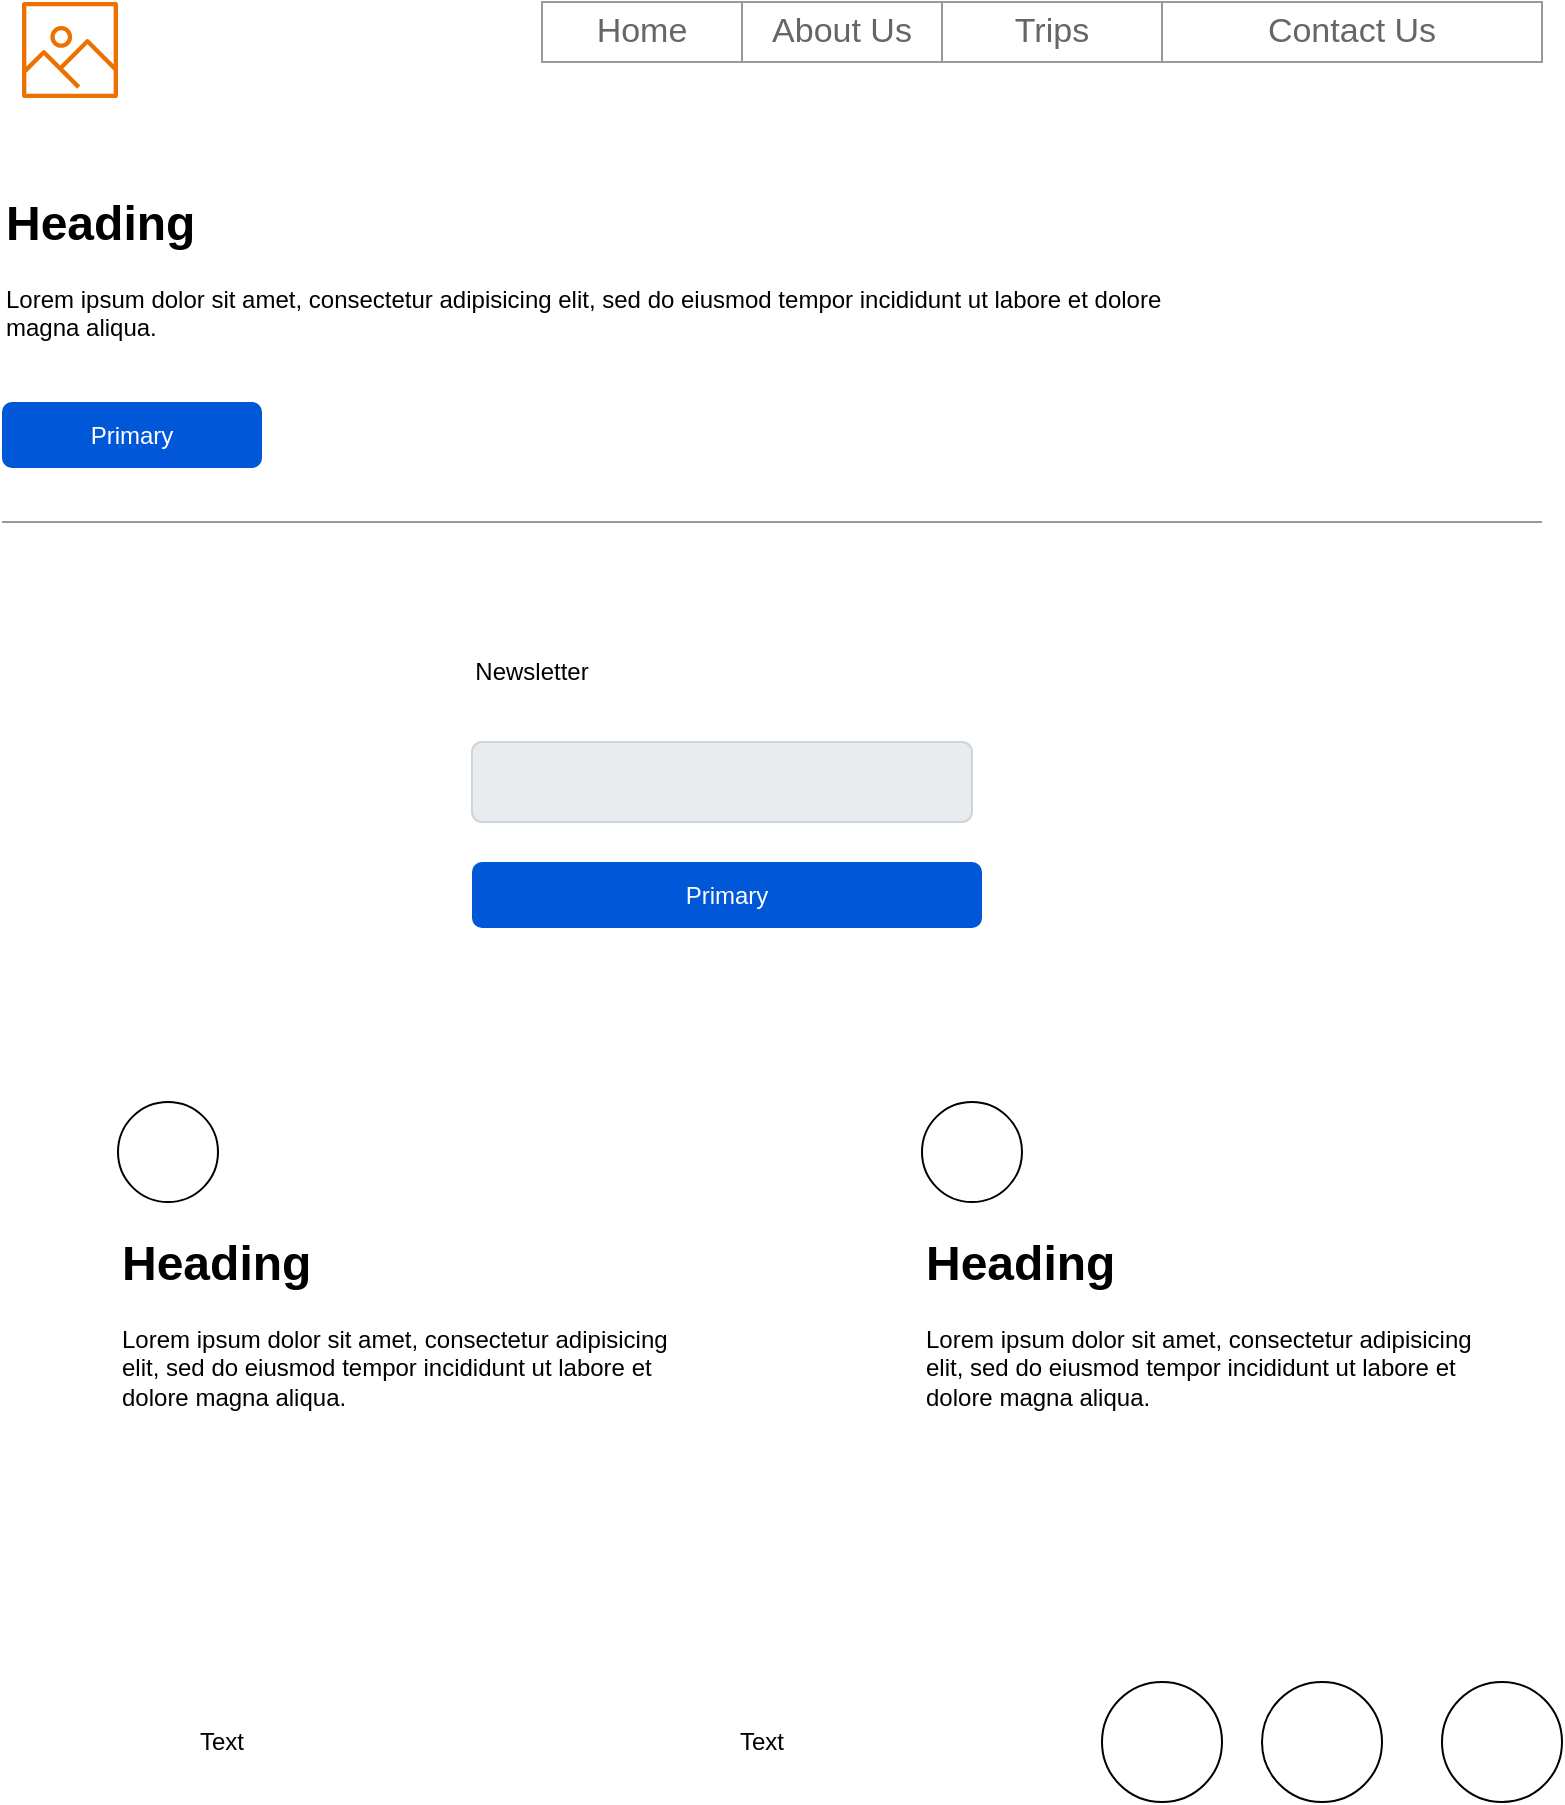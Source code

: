 <mxfile version="24.4.13" type="device">
  <diagram name="Page-1" id="DtJfK-BRY4fs082FjKUQ">
    <mxGraphModel dx="825" dy="519" grid="1" gridSize="10" guides="1" tooltips="1" connect="1" arrows="1" fold="1" page="1" pageScale="1" pageWidth="850" pageHeight="1100" math="0" shadow="0">
      <root>
        <mxCell id="0" />
        <mxCell id="1" parent="0" />
        <mxCell id="sY2vslgGeW6ELoFz1wTO-1" value="" style="strokeWidth=1;shadow=0;dashed=0;align=center;html=1;shape=mxgraph.mockup.forms.rrect;rSize=0;strokeColor=#999999;" vertex="1" parent="1">
          <mxGeometry x="300" y="130" width="500" height="30" as="geometry" />
        </mxCell>
        <mxCell id="sY2vslgGeW6ELoFz1wTO-2" value="Home" style="strokeColor=inherit;fillColor=inherit;gradientColor=inherit;strokeWidth=1;shadow=0;dashed=0;align=center;html=1;shape=mxgraph.mockup.forms.rrect;rSize=0;fontSize=17;fontColor=#666666;whiteSpace=wrap;" vertex="1" parent="sY2vslgGeW6ELoFz1wTO-1">
          <mxGeometry width="100" height="30" as="geometry" />
        </mxCell>
        <mxCell id="sY2vslgGeW6ELoFz1wTO-3" value="About Us" style="strokeColor=inherit;fillColor=inherit;gradientColor=inherit;strokeWidth=1;shadow=0;dashed=0;align=center;html=1;shape=mxgraph.mockup.forms.rrect;rSize=0;fontSize=17;fontColor=#666666;whiteSpace=wrap;" vertex="1" parent="sY2vslgGeW6ELoFz1wTO-1">
          <mxGeometry x="100" width="100" height="30" as="geometry" />
        </mxCell>
        <mxCell id="sY2vslgGeW6ELoFz1wTO-4" value="Trips" style="strokeColor=inherit;fillColor=inherit;gradientColor=inherit;strokeWidth=1;shadow=0;dashed=0;align=center;html=1;shape=mxgraph.mockup.forms.rrect;rSize=0;fontSize=17;fontColor=#666666;whiteSpace=wrap;" vertex="1" parent="sY2vslgGeW6ELoFz1wTO-1">
          <mxGeometry x="200" width="110" height="30" as="geometry" />
        </mxCell>
        <mxCell id="sY2vslgGeW6ELoFz1wTO-5" value="Contact Us" style="strokeColor=inherit;fillColor=inherit;gradientColor=inherit;strokeWidth=1;shadow=0;dashed=0;align=center;html=1;shape=mxgraph.mockup.forms.rrect;rSize=0;fontSize=17;fontColor=#666666;whiteSpace=wrap;" vertex="1" parent="sY2vslgGeW6ELoFz1wTO-1">
          <mxGeometry x="310" width="190" height="30" as="geometry" />
        </mxCell>
        <mxCell id="sY2vslgGeW6ELoFz1wTO-8" value="" style="sketch=0;outlineConnect=0;fontColor=#232F3E;gradientColor=none;fillColor=#ED7100;strokeColor=none;dashed=0;verticalLabelPosition=bottom;verticalAlign=top;align=center;html=1;fontSize=12;fontStyle=0;aspect=fixed;pointerEvents=1;shape=mxgraph.aws4.container_registry_image;" vertex="1" parent="1">
          <mxGeometry x="40" y="130" width="48" height="48" as="geometry" />
        </mxCell>
        <mxCell id="sY2vslgGeW6ELoFz1wTO-9" value="&lt;h1 style=&quot;margin-top: 0px;&quot;&gt;Heading&lt;/h1&gt;&lt;p&gt;Lorem ipsum dolor sit amet, consectetur adipisicing elit, sed do eiusmod tempor incididunt ut labore et dolore magna aliqua.&lt;/p&gt;" style="text;html=1;whiteSpace=wrap;overflow=hidden;rounded=0;" vertex="1" parent="1">
          <mxGeometry x="30" y="220" width="590" height="120" as="geometry" />
        </mxCell>
        <mxCell id="sY2vslgGeW6ELoFz1wTO-10" value="Primary" style="rounded=1;fillColor=#0057D8;strokeColor=none;html=1;whiteSpace=wrap;fontColor=#ffffff;align=center;verticalAlign=middle;fontStyle=0;fontSize=12;sketch=0;" vertex="1" parent="1">
          <mxGeometry x="30" y="330" width="130" height="33" as="geometry" />
        </mxCell>
        <mxCell id="sY2vslgGeW6ELoFz1wTO-11" value="" style="verticalLabelPosition=bottom;shadow=0;dashed=0;align=center;html=1;verticalAlign=top;strokeWidth=1;shape=mxgraph.mockup.markup.line;strokeColor=#999999;" vertex="1" parent="1">
          <mxGeometry x="30" y="380" width="770" height="20" as="geometry" />
        </mxCell>
        <mxCell id="sY2vslgGeW6ELoFz1wTO-12" value="Newsletter" style="text;html=1;align=center;verticalAlign=middle;whiteSpace=wrap;rounded=0;" vertex="1" parent="1">
          <mxGeometry x="265" y="450" width="60" height="30" as="geometry" />
        </mxCell>
        <mxCell id="sY2vslgGeW6ELoFz1wTO-13" value="" style="html=1;shadow=0;dashed=0;shape=mxgraph.bootstrap.rrect;rSize=5;strokeColor=#CED4DA;strokeWidth=1;fillColor=#E9ECEF;fontColor=#505050;whiteSpace=wrap;align=left;verticalAlign=middle;spacingLeft=10;fontSize=14;" vertex="1" parent="1">
          <mxGeometry x="265" y="500" width="250" height="40" as="geometry" />
        </mxCell>
        <mxCell id="sY2vslgGeW6ELoFz1wTO-14" value="Primary" style="rounded=1;fillColor=#0057D8;strokeColor=none;html=1;whiteSpace=wrap;fontColor=#ffffff;align=center;verticalAlign=middle;fontStyle=0;fontSize=12;sketch=0;" vertex="1" parent="1">
          <mxGeometry x="265" y="560" width="255" height="33" as="geometry" />
        </mxCell>
        <mxCell id="sY2vslgGeW6ELoFz1wTO-15" value="" style="ellipse;whiteSpace=wrap;html=1;aspect=fixed;" vertex="1" parent="1">
          <mxGeometry x="88" y="680" width="50" height="50" as="geometry" />
        </mxCell>
        <mxCell id="sY2vslgGeW6ELoFz1wTO-17" value="&lt;h1 style=&quot;margin-top: 0px;&quot;&gt;Heading&lt;/h1&gt;&lt;p&gt;Lorem ipsum dolor sit amet, consectetur adipisicing elit, sed do eiusmod tempor incididunt ut labore et dolore magna aliqua.&lt;/p&gt;" style="text;html=1;whiteSpace=wrap;overflow=hidden;rounded=0;" vertex="1" parent="1">
          <mxGeometry x="88" y="740" width="295" height="120" as="geometry" />
        </mxCell>
        <mxCell id="sY2vslgGeW6ELoFz1wTO-18" value="" style="ellipse;whiteSpace=wrap;html=1;aspect=fixed;" vertex="1" parent="1">
          <mxGeometry x="490" y="680" width="50" height="50" as="geometry" />
        </mxCell>
        <mxCell id="sY2vslgGeW6ELoFz1wTO-19" value="&lt;h1 style=&quot;margin-top: 0px;&quot;&gt;Heading&lt;/h1&gt;&lt;p&gt;Lorem ipsum dolor sit amet, consectetur adipisicing elit, sed do eiusmod tempor incididunt ut labore et dolore magna aliqua.&lt;/p&gt;" style="text;html=1;whiteSpace=wrap;overflow=hidden;rounded=0;" vertex="1" parent="1">
          <mxGeometry x="490" y="740" width="295" height="120" as="geometry" />
        </mxCell>
        <mxCell id="sY2vslgGeW6ELoFz1wTO-20" value="" style="ellipse;whiteSpace=wrap;html=1;aspect=fixed;" vertex="1" parent="1">
          <mxGeometry x="750" y="970" width="60" height="60" as="geometry" />
        </mxCell>
        <mxCell id="sY2vslgGeW6ELoFz1wTO-21" value="" style="ellipse;whiteSpace=wrap;html=1;aspect=fixed;" vertex="1" parent="1">
          <mxGeometry x="660" y="970" width="60" height="60" as="geometry" />
        </mxCell>
        <mxCell id="sY2vslgGeW6ELoFz1wTO-22" value="" style="ellipse;whiteSpace=wrap;html=1;aspect=fixed;" vertex="1" parent="1">
          <mxGeometry x="580" y="970" width="60" height="60" as="geometry" />
        </mxCell>
        <mxCell id="sY2vslgGeW6ELoFz1wTO-23" value="Text" style="text;html=1;align=center;verticalAlign=middle;whiteSpace=wrap;rounded=0;" vertex="1" parent="1">
          <mxGeometry x="380" y="985" width="60" height="30" as="geometry" />
        </mxCell>
        <mxCell id="sY2vslgGeW6ELoFz1wTO-24" value="Text" style="text;html=1;align=center;verticalAlign=middle;whiteSpace=wrap;rounded=0;" vertex="1" parent="1">
          <mxGeometry x="110" y="985" width="60" height="30" as="geometry" />
        </mxCell>
      </root>
    </mxGraphModel>
  </diagram>
</mxfile>
